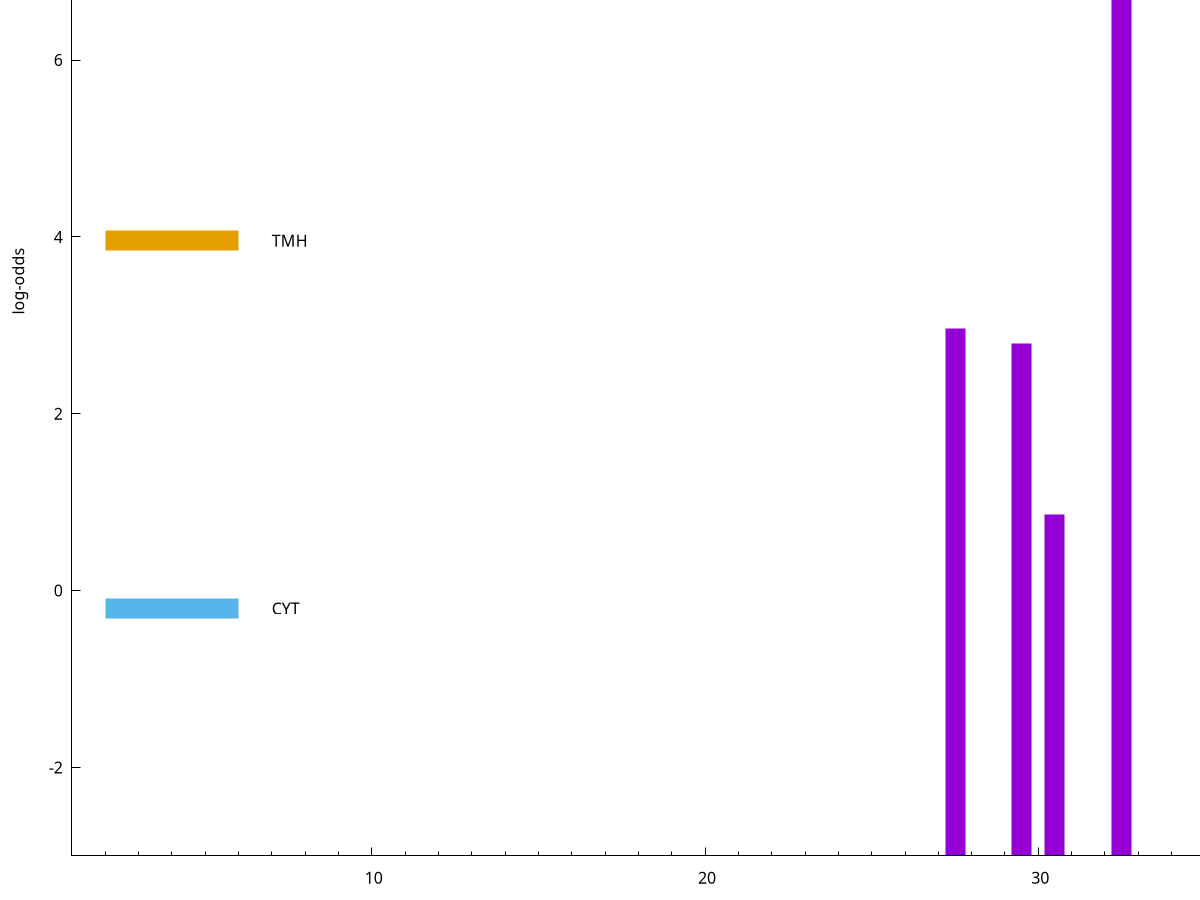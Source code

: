 set title "LipoP predictions for SRR4017849.gff"
set size 2., 1.4
set xrange [1:70] 
set mxtics 10
set yrange [-3:10]
set y2range [0:13]
set ylabel "log-odds"
set term postscript eps color solid "Helvetica" 30
set output "SRR4017849.gff129.eps"
set arrow from 2,7.35499 to 6,7.35499 nohead lt 1 lw 20
set label "SpI" at 7,7.35499
set arrow from 2,3.95712 to 6,3.95712 nohead lt 4 lw 20
set label "TMH" at 7,3.95712
set arrow from 2,-0.200913 to 6,-0.200913 nohead lt 3 lw 20
set label "CYT" at 7,-0.200913
set arrow from 2,7.35499 to 6,7.35499 nohead lt 1 lw 20
set label "SpI" at 7,7.35499
# NOTE: The scores below are the log-odds scores with the threshold
# NOTE: subtracted (a hack to make gnuplot make the histogram all
# NOTE: look nice).
plot "-" axes x1y2 title "" with impulses lt 1 lw 20
32.500000 10.198990
27.500000 5.959240
29.500000 5.797930
30.500000 3.861513
35.500000 0.107210
e
exit
